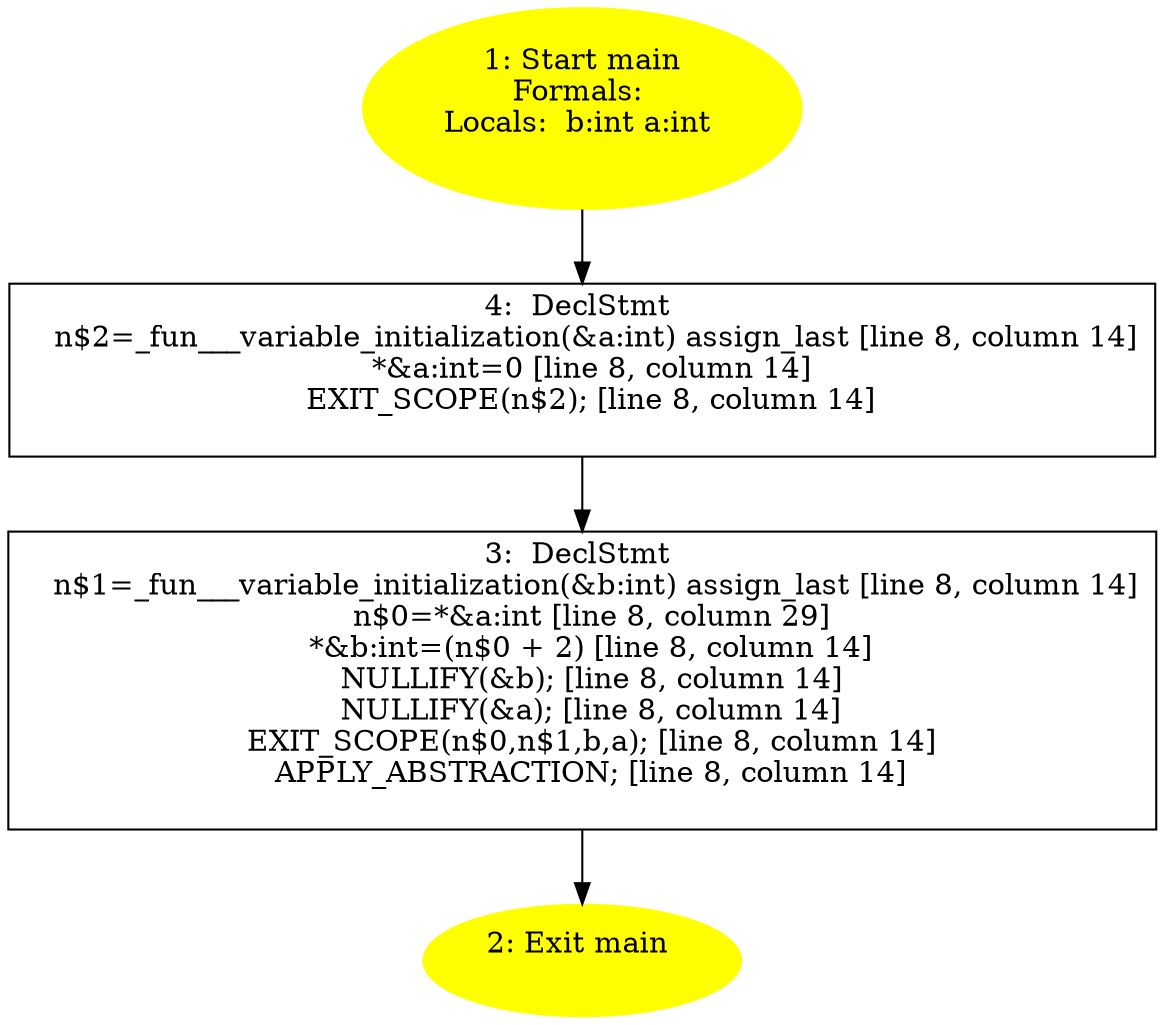 /* @generated */
digraph cfg {
"main.fad58de7366495db4650cfefac2fcd61_1" [label="1: Start main\nFormals: \nLocals:  b:int a:int \n  " color=yellow style=filled]
	

	 "main.fad58de7366495db4650cfefac2fcd61_1" -> "main.fad58de7366495db4650cfefac2fcd61_4" ;
"main.fad58de7366495db4650cfefac2fcd61_2" [label="2: Exit main \n  " color=yellow style=filled]
	

"main.fad58de7366495db4650cfefac2fcd61_3" [label="3:  DeclStmt \n   n$1=_fun___variable_initialization(&b:int) assign_last [line 8, column 14]\n  n$0=*&a:int [line 8, column 29]\n  *&b:int=(n$0 + 2) [line 8, column 14]\n  NULLIFY(&b); [line 8, column 14]\n  NULLIFY(&a); [line 8, column 14]\n  EXIT_SCOPE(n$0,n$1,b,a); [line 8, column 14]\n  APPLY_ABSTRACTION; [line 8, column 14]\n " shape="box"]
	

	 "main.fad58de7366495db4650cfefac2fcd61_3" -> "main.fad58de7366495db4650cfefac2fcd61_2" ;
"main.fad58de7366495db4650cfefac2fcd61_4" [label="4:  DeclStmt \n   n$2=_fun___variable_initialization(&a:int) assign_last [line 8, column 14]\n  *&a:int=0 [line 8, column 14]\n  EXIT_SCOPE(n$2); [line 8, column 14]\n " shape="box"]
	

	 "main.fad58de7366495db4650cfefac2fcd61_4" -> "main.fad58de7366495db4650cfefac2fcd61_3" ;
}
